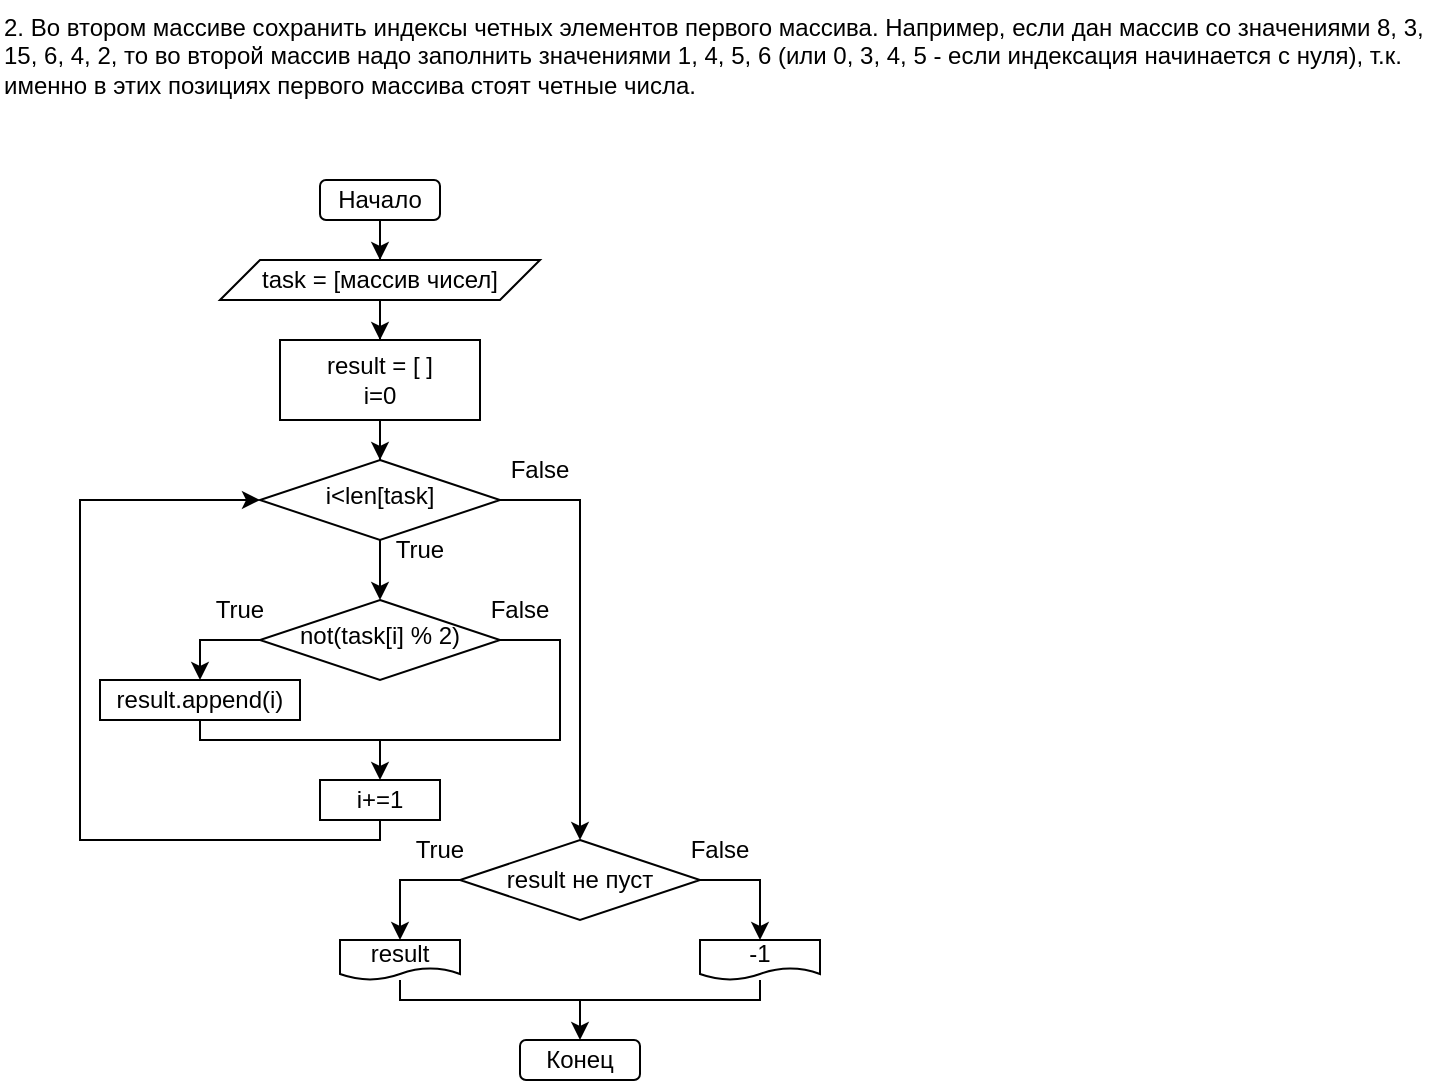 <mxfile version="18.0.7" type="device"><diagram id="C5RBs43oDa-KdzZeNtuy" name="Page-1"><mxGraphModel dx="1673" dy="841" grid="1" gridSize="10" guides="1" tooltips="1" connect="1" arrows="1" fold="1" page="1" pageScale="1" pageWidth="827" pageHeight="1169" math="0" shadow="0"><root><mxCell id="WIyWlLk6GJQsqaUBKTNV-0"/><mxCell id="WIyWlLk6GJQsqaUBKTNV-1" parent="WIyWlLk6GJQsqaUBKTNV-0"/><mxCell id="4opRzpgFNfaW86uACwNf-9" value="" style="edgeStyle=orthogonalEdgeStyle;rounded=0;orthogonalLoop=1;jettySize=auto;html=1;entryX=0.5;entryY=0;entryDx=0;entryDy=0;" edge="1" parent="WIyWlLk6GJQsqaUBKTNV-1" source="WIyWlLk6GJQsqaUBKTNV-3" target="4opRzpgFNfaW86uACwNf-46"><mxGeometry relative="1" as="geometry"><mxPoint x="230" y="160" as="targetPoint"/></mxGeometry></mxCell><mxCell id="WIyWlLk6GJQsqaUBKTNV-3" value="Начало" style="rounded=1;whiteSpace=wrap;html=1;fontSize=12;glass=0;strokeWidth=1;shadow=0;" parent="WIyWlLk6GJQsqaUBKTNV-1" vertex="1"><mxGeometry x="200" y="110" width="60" height="20" as="geometry"/></mxCell><mxCell id="4opRzpgFNfaW86uACwNf-48" value="" style="edgeStyle=orthogonalEdgeStyle;rounded=0;orthogonalLoop=1;jettySize=auto;html=1;" edge="1" parent="WIyWlLk6GJQsqaUBKTNV-1" source="WIyWlLk6GJQsqaUBKTNV-6" target="WIyWlLk6GJQsqaUBKTNV-10"><mxGeometry relative="1" as="geometry"/></mxCell><mxCell id="WIyWlLk6GJQsqaUBKTNV-6" value="i&amp;lt;len[task]" style="rhombus;whiteSpace=wrap;html=1;shadow=0;fontFamily=Helvetica;fontSize=12;align=center;strokeWidth=1;spacing=6;spacingTop=-4;" parent="WIyWlLk6GJQsqaUBKTNV-1" vertex="1"><mxGeometry x="170" y="250" width="120" height="40" as="geometry"/></mxCell><mxCell id="WIyWlLk6GJQsqaUBKTNV-10" value="not(task[i] % 2)" style="rhombus;whiteSpace=wrap;html=1;shadow=0;fontFamily=Helvetica;fontSize=12;align=center;strokeWidth=1;spacing=6;spacingTop=-4;" parent="WIyWlLk6GJQsqaUBKTNV-1" vertex="1"><mxGeometry x="170" y="320" width="120" height="40" as="geometry"/></mxCell><mxCell id="4opRzpgFNfaW86uACwNf-10" value="" style="edgeStyle=orthogonalEdgeStyle;rounded=0;orthogonalLoop=1;jettySize=auto;html=1;entryX=0.5;entryY=0;entryDx=0;entryDy=0;" edge="1" parent="WIyWlLk6GJQsqaUBKTNV-1" source="4opRzpgFNfaW86uACwNf-1" target="WIyWlLk6GJQsqaUBKTNV-6"><mxGeometry relative="1" as="geometry"><mxPoint x="230" y="250" as="targetPoint"/></mxGeometry></mxCell><mxCell id="4opRzpgFNfaW86uACwNf-1" value="result = [ ]&lt;br&gt;i=0" style="rounded=0;whiteSpace=wrap;html=1;" vertex="1" parent="WIyWlLk6GJQsqaUBKTNV-1"><mxGeometry x="180" y="190" width="100" height="40" as="geometry"/></mxCell><mxCell id="4opRzpgFNfaW86uACwNf-4" value="result.append(i)" style="rounded=0;whiteSpace=wrap;html=1;" vertex="1" parent="WIyWlLk6GJQsqaUBKTNV-1"><mxGeometry x="90" y="360" width="100" height="20" as="geometry"/></mxCell><mxCell id="4opRzpgFNfaW86uACwNf-5" value="i+=1" style="rounded=0;whiteSpace=wrap;html=1;" vertex="1" parent="WIyWlLk6GJQsqaUBKTNV-1"><mxGeometry x="200" y="410" width="60" height="20" as="geometry"/></mxCell><mxCell id="4opRzpgFNfaW86uACwNf-15" value="" style="endArrow=classic;html=1;rounded=0;entryX=0.5;entryY=0;entryDx=0;entryDy=0;exitX=0;exitY=0.5;exitDx=0;exitDy=0;" edge="1" parent="WIyWlLk6GJQsqaUBKTNV-1" source="WIyWlLk6GJQsqaUBKTNV-10" target="4opRzpgFNfaW86uACwNf-4"><mxGeometry width="50" height="50" relative="1" as="geometry"><mxPoint x="180" y="560" as="sourcePoint"/><mxPoint x="160" y="530" as="targetPoint"/><Array as="points"><mxPoint x="140" y="340"/></Array></mxGeometry></mxCell><mxCell id="4opRzpgFNfaW86uACwNf-16" value="" style="endArrow=classic;html=1;rounded=0;exitX=0.5;exitY=1;exitDx=0;exitDy=0;entryX=0.5;entryY=0;entryDx=0;entryDy=0;" edge="1" parent="WIyWlLk6GJQsqaUBKTNV-1" source="4opRzpgFNfaW86uACwNf-4" target="4opRzpgFNfaW86uACwNf-5"><mxGeometry width="50" height="50" relative="1" as="geometry"><mxPoint x="180" y="660" as="sourcePoint"/><mxPoint x="230" y="610" as="targetPoint"/><Array as="points"><mxPoint x="140" y="390"/><mxPoint x="230" y="390"/></Array></mxGeometry></mxCell><mxCell id="4opRzpgFNfaW86uACwNf-17" value="" style="endArrow=none;html=1;rounded=0;exitX=1;exitY=0.5;exitDx=0;exitDy=0;" edge="1" parent="WIyWlLk6GJQsqaUBKTNV-1" source="WIyWlLk6GJQsqaUBKTNV-10"><mxGeometry width="50" height="50" relative="1" as="geometry"><mxPoint x="300" y="360" as="sourcePoint"/><mxPoint x="230" y="390" as="targetPoint"/><Array as="points"><mxPoint x="320" y="340"/><mxPoint x="320" y="390"/></Array></mxGeometry></mxCell><mxCell id="4opRzpgFNfaW86uACwNf-19" value="True" style="text;html=1;strokeColor=none;fillColor=none;align=center;verticalAlign=middle;whiteSpace=wrap;rounded=0;" vertex="1" parent="WIyWlLk6GJQsqaUBKTNV-1"><mxGeometry x="130" y="310" width="60" height="30" as="geometry"/></mxCell><mxCell id="4opRzpgFNfaW86uACwNf-23" value="True" style="text;html=1;strokeColor=none;fillColor=none;align=center;verticalAlign=middle;whiteSpace=wrap;rounded=0;" vertex="1" parent="WIyWlLk6GJQsqaUBKTNV-1"><mxGeometry x="220" y="280" width="60" height="30" as="geometry"/></mxCell><mxCell id="4opRzpgFNfaW86uACwNf-24" value="False" style="text;html=1;strokeColor=none;fillColor=none;align=center;verticalAlign=middle;whiteSpace=wrap;rounded=0;" vertex="1" parent="WIyWlLk6GJQsqaUBKTNV-1"><mxGeometry x="270" y="310" width="60" height="30" as="geometry"/></mxCell><mxCell id="4opRzpgFNfaW86uACwNf-26" value="False" style="text;html=1;strokeColor=none;fillColor=none;align=center;verticalAlign=middle;whiteSpace=wrap;rounded=0;" vertex="1" parent="WIyWlLk6GJQsqaUBKTNV-1"><mxGeometry x="280" y="240" width="60" height="30" as="geometry"/></mxCell><mxCell id="4opRzpgFNfaW86uACwNf-32" value="" style="endArrow=classic;html=1;rounded=0;exitX=0.5;exitY=1;exitDx=0;exitDy=0;entryX=0;entryY=0.5;entryDx=0;entryDy=0;" edge="1" parent="WIyWlLk6GJQsqaUBKTNV-1" source="4opRzpgFNfaW86uACwNf-5" target="WIyWlLk6GJQsqaUBKTNV-6"><mxGeometry width="50" height="50" relative="1" as="geometry"><mxPoint x="290" y="740" as="sourcePoint"/><mxPoint x="80" y="490" as="targetPoint"/><Array as="points"><mxPoint x="230" y="440"/><mxPoint x="80" y="440"/><mxPoint x="80" y="270"/></Array></mxGeometry></mxCell><mxCell id="4opRzpgFNfaW86uACwNf-33" value="result" style="shape=document;whiteSpace=wrap;html=1;boundedLbl=1;" vertex="1" parent="WIyWlLk6GJQsqaUBKTNV-1"><mxGeometry x="210" y="490" width="60" height="20" as="geometry"/></mxCell><mxCell id="4opRzpgFNfaW86uACwNf-34" value="" style="endArrow=classic;html=1;rounded=0;exitX=1;exitY=0.5;exitDx=0;exitDy=0;entryX=0.5;entryY=0;entryDx=0;entryDy=0;" edge="1" parent="WIyWlLk6GJQsqaUBKTNV-1" source="WIyWlLk6GJQsqaUBKTNV-6" target="4opRzpgFNfaW86uACwNf-35"><mxGeometry width="50" height="50" relative="1" as="geometry"><mxPoint x="350" y="380" as="sourcePoint"/><mxPoint x="560" y="630" as="targetPoint"/><Array as="points"><mxPoint x="330" y="270"/></Array></mxGeometry></mxCell><mxCell id="4opRzpgFNfaW86uACwNf-35" value="result не пуст" style="rhombus;whiteSpace=wrap;html=1;" vertex="1" parent="WIyWlLk6GJQsqaUBKTNV-1"><mxGeometry x="270" y="440" width="120" height="40" as="geometry"/></mxCell><mxCell id="4opRzpgFNfaW86uACwNf-38" value="True" style="text;html=1;strokeColor=none;fillColor=none;align=center;verticalAlign=middle;whiteSpace=wrap;rounded=0;" vertex="1" parent="WIyWlLk6GJQsqaUBKTNV-1"><mxGeometry x="230" y="430" width="60" height="30" as="geometry"/></mxCell><mxCell id="4opRzpgFNfaW86uACwNf-39" value="False" style="text;html=1;strokeColor=none;fillColor=none;align=center;verticalAlign=middle;whiteSpace=wrap;rounded=0;" vertex="1" parent="WIyWlLk6GJQsqaUBKTNV-1"><mxGeometry x="370" y="430" width="60" height="30" as="geometry"/></mxCell><mxCell id="4opRzpgFNfaW86uACwNf-42" value="Конец" style="rounded=1;whiteSpace=wrap;html=1;fontSize=12;glass=0;strokeWidth=1;shadow=0;" vertex="1" parent="WIyWlLk6GJQsqaUBKTNV-1"><mxGeometry x="300" y="540" width="60" height="20" as="geometry"/></mxCell><mxCell id="4opRzpgFNfaW86uACwNf-44" value="" style="endArrow=classic;html=1;rounded=0;entryX=0.5;entryY=0;entryDx=0;entryDy=0;exitX=0.5;exitY=1;exitDx=0;exitDy=0;exitPerimeter=0;" edge="1" parent="WIyWlLk6GJQsqaUBKTNV-1" source="4opRzpgFNfaW86uACwNf-33" target="4opRzpgFNfaW86uACwNf-42"><mxGeometry width="50" height="50" relative="1" as="geometry"><mxPoint x="330" y="530.0" as="sourcePoint"/><mxPoint x="370" y="520" as="targetPoint"/><Array as="points"><mxPoint x="240" y="520"/><mxPoint x="330" y="520"/></Array></mxGeometry></mxCell><mxCell id="4opRzpgFNfaW86uACwNf-45" value="2. Во втором массиве сохранить индексы четных элементов первого массива. Например, если дан массив со значениями 8, 3, 15, 6, 4, 2, то во второй массив надо заполнить значениями 1, 4, 5, 6 (или 0, 3, 4, 5 - если индексация начинается с нуля), т.к. именно в этих позициях первого массива стоят четные числа." style="text;whiteSpace=wrap;html=1;" vertex="1" parent="WIyWlLk6GJQsqaUBKTNV-1"><mxGeometry x="40" y="20" width="720" height="70" as="geometry"/></mxCell><mxCell id="4opRzpgFNfaW86uACwNf-47" value="" style="edgeStyle=orthogonalEdgeStyle;rounded=0;orthogonalLoop=1;jettySize=auto;html=1;" edge="1" parent="WIyWlLk6GJQsqaUBKTNV-1" source="4opRzpgFNfaW86uACwNf-46" target="4opRzpgFNfaW86uACwNf-1"><mxGeometry relative="1" as="geometry"/></mxCell><mxCell id="4opRzpgFNfaW86uACwNf-46" value="task = [массив чисел]" style="shape=parallelogram;perimeter=parallelogramPerimeter;whiteSpace=wrap;html=1;fixedSize=1;" vertex="1" parent="WIyWlLk6GJQsqaUBKTNV-1"><mxGeometry x="150" y="150" width="160" height="20" as="geometry"/></mxCell><mxCell id="4opRzpgFNfaW86uACwNf-49" value="-1" style="shape=document;whiteSpace=wrap;html=1;boundedLbl=1;" vertex="1" parent="WIyWlLk6GJQsqaUBKTNV-1"><mxGeometry x="390" y="490" width="60" height="20" as="geometry"/></mxCell><mxCell id="4opRzpgFNfaW86uACwNf-50" value="" style="endArrow=classic;html=1;rounded=0;exitX=0;exitY=0.5;exitDx=0;exitDy=0;entryX=0.5;entryY=0;entryDx=0;entryDy=0;" edge="1" parent="WIyWlLk6GJQsqaUBKTNV-1" source="4opRzpgFNfaW86uACwNf-35" target="4opRzpgFNfaW86uACwNf-33"><mxGeometry width="50" height="50" relative="1" as="geometry"><mxPoint x="290" y="510" as="sourcePoint"/><mxPoint x="280" y="520" as="targetPoint"/><Array as="points"><mxPoint x="240" y="460"/></Array></mxGeometry></mxCell><mxCell id="4opRzpgFNfaW86uACwNf-51" value="" style="endArrow=classic;html=1;rounded=0;exitX=1;exitY=0.5;exitDx=0;exitDy=0;entryX=0.5;entryY=0;entryDx=0;entryDy=0;" edge="1" parent="WIyWlLk6GJQsqaUBKTNV-1" source="4opRzpgFNfaW86uACwNf-35" target="4opRzpgFNfaW86uACwNf-49"><mxGeometry width="50" height="50" relative="1" as="geometry"><mxPoint x="450" y="490" as="sourcePoint"/><mxPoint x="500" y="440" as="targetPoint"/><Array as="points"><mxPoint x="420" y="460"/></Array></mxGeometry></mxCell><mxCell id="4opRzpgFNfaW86uACwNf-52" value="" style="endArrow=none;html=1;rounded=0;entryX=0.5;entryY=1;entryDx=0;entryDy=0;entryPerimeter=0;" edge="1" parent="WIyWlLk6GJQsqaUBKTNV-1" target="4opRzpgFNfaW86uACwNf-49"><mxGeometry width="50" height="50" relative="1" as="geometry"><mxPoint x="330" y="520" as="sourcePoint"/><mxPoint x="480" y="530" as="targetPoint"/><Array as="points"><mxPoint x="420" y="520"/></Array></mxGeometry></mxCell></root></mxGraphModel></diagram></mxfile>